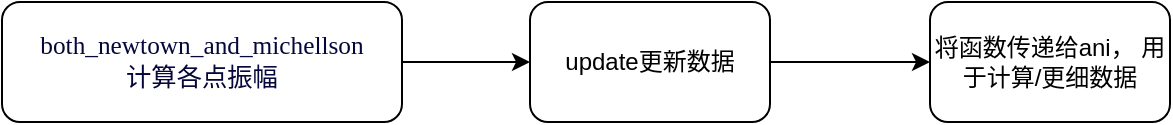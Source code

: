 <mxfile version="24.8.2">
  <diagram name="第 1 页" id="0comNLwIRsVqoarwiSDB">
    <mxGraphModel dx="1042" dy="565" grid="1" gridSize="10" guides="1" tooltips="1" connect="1" arrows="1" fold="1" page="1" pageScale="1" pageWidth="827" pageHeight="1169" math="0" shadow="0">
      <root>
        <mxCell id="0" />
        <mxCell id="1" parent="0" />
        <mxCell id="Olq3GLhJZnIr8kntyPNB-4" style="edgeStyle=orthogonalEdgeStyle;rounded=0;orthogonalLoop=1;jettySize=auto;html=1;exitX=1;exitY=0.5;exitDx=0;exitDy=0;entryX=0;entryY=0.5;entryDx=0;entryDy=0;" edge="1" parent="1" source="Olq3GLhJZnIr8kntyPNB-1" target="Olq3GLhJZnIr8kntyPNB-2">
          <mxGeometry relative="1" as="geometry" />
        </mxCell>
        <mxCell id="Olq3GLhJZnIr8kntyPNB-1" value="&lt;span style=&quot;font-size:9.5pt;font-family:Consolas;&lt;br/&gt;mso-fareast-font-family:宋体;mso-bidi-font-family:宋体;color:#05073B;mso-ansi-language:&lt;br/&gt;DE;mso-fareast-language:ZH-CN;mso-bidi-language:AR-SA&quot; lang=&quot;DE&quot;&gt;both_newtown_and_michellson&lt;/span&gt;&lt;div&gt;&lt;span style=&quot;font-size:9.5pt;font-family:Consolas;&lt;br/&gt;mso-fareast-font-family:宋体;mso-bidi-font-family:宋体;color:#05073B;mso-ansi-language:&lt;br/&gt;DE;mso-fareast-language:ZH-CN;mso-bidi-language:AR-SA&quot; lang=&quot;DE&quot;&gt;计算各点振幅&lt;/span&gt;&lt;/div&gt;" style="rounded=1;whiteSpace=wrap;html=1;" vertex="1" parent="1">
          <mxGeometry x="150" y="220" width="200" height="60" as="geometry" />
        </mxCell>
        <mxCell id="Olq3GLhJZnIr8kntyPNB-5" style="edgeStyle=orthogonalEdgeStyle;rounded=0;orthogonalLoop=1;jettySize=auto;html=1;entryX=0;entryY=0.5;entryDx=0;entryDy=0;" edge="1" parent="1" source="Olq3GLhJZnIr8kntyPNB-2" target="Olq3GLhJZnIr8kntyPNB-3">
          <mxGeometry relative="1" as="geometry" />
        </mxCell>
        <mxCell id="Olq3GLhJZnIr8kntyPNB-2" value="update更新数据" style="rounded=1;whiteSpace=wrap;html=1;" vertex="1" parent="1">
          <mxGeometry x="414" y="220" width="120" height="60" as="geometry" />
        </mxCell>
        <mxCell id="Olq3GLhJZnIr8kntyPNB-3" value="将函数传递给ani， 用于计算/更细数据" style="rounded=1;whiteSpace=wrap;html=1;" vertex="1" parent="1">
          <mxGeometry x="614" y="220" width="120" height="60" as="geometry" />
        </mxCell>
      </root>
    </mxGraphModel>
  </diagram>
</mxfile>
